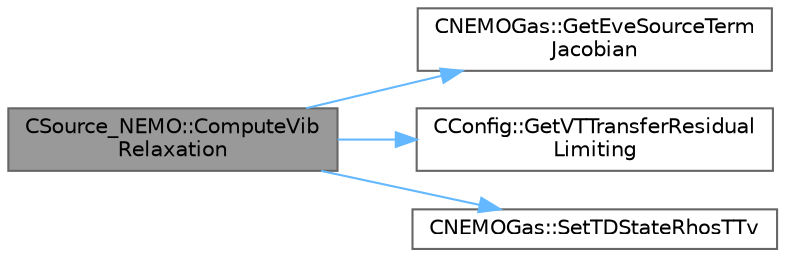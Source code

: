 digraph "CSource_NEMO::ComputeVibRelaxation"
{
 // LATEX_PDF_SIZE
  bgcolor="transparent";
  edge [fontname=Helvetica,fontsize=10,labelfontname=Helvetica,labelfontsize=10];
  node [fontname=Helvetica,fontsize=10,shape=box,height=0.2,width=0.4];
  rankdir="LR";
  Node1 [id="Node000001",label="CSource_NEMO::ComputeVib\lRelaxation",height=0.2,width=0.4,color="gray40", fillcolor="grey60", style="filled", fontcolor="black",tooltip="Residual of the translational to vibrational energy."];
  Node1 -> Node2 [id="edge1_Node000001_Node000002",color="steelblue1",style="solid",tooltip=" "];
  Node2 [id="Node000002",label="CNEMOGas::GetEveSourceTerm\lJacobian",height=0.2,width=0.4,color="grey40", fillcolor="white", style="filled",URL="$classCNEMOGas.html#ac60f971c3f90f4d6d88dd94ba98bcf96",tooltip="Compute vibration enery source term jacobian."];
  Node1 -> Node3 [id="edge2_Node000001_Node000003",color="steelblue1",style="solid",tooltip=" "];
  Node3 [id="Node000003",label="CConfig::GetVTTransferResidual\lLimiting",height=0.2,width=0.4,color="grey40", fillcolor="white", style="filled",URL="$classCConfig.html#a8add01b31351e21599c687600c3c92d6",tooltip="Indicates whether the VT source residual is limited."];
  Node1 -> Node4 [id="edge3_Node000001_Node000004",color="steelblue1",style="solid",tooltip=" "];
  Node4 [id="Node000004",label="CNEMOGas::SetTDStateRhosTTv",height=0.2,width=0.4,color="grey40", fillcolor="white", style="filled",URL="$classCNEMOGas.html#a1504562f343368d93897601cb43aea70",tooltip="Set mixture thermodynamic state."];
}
